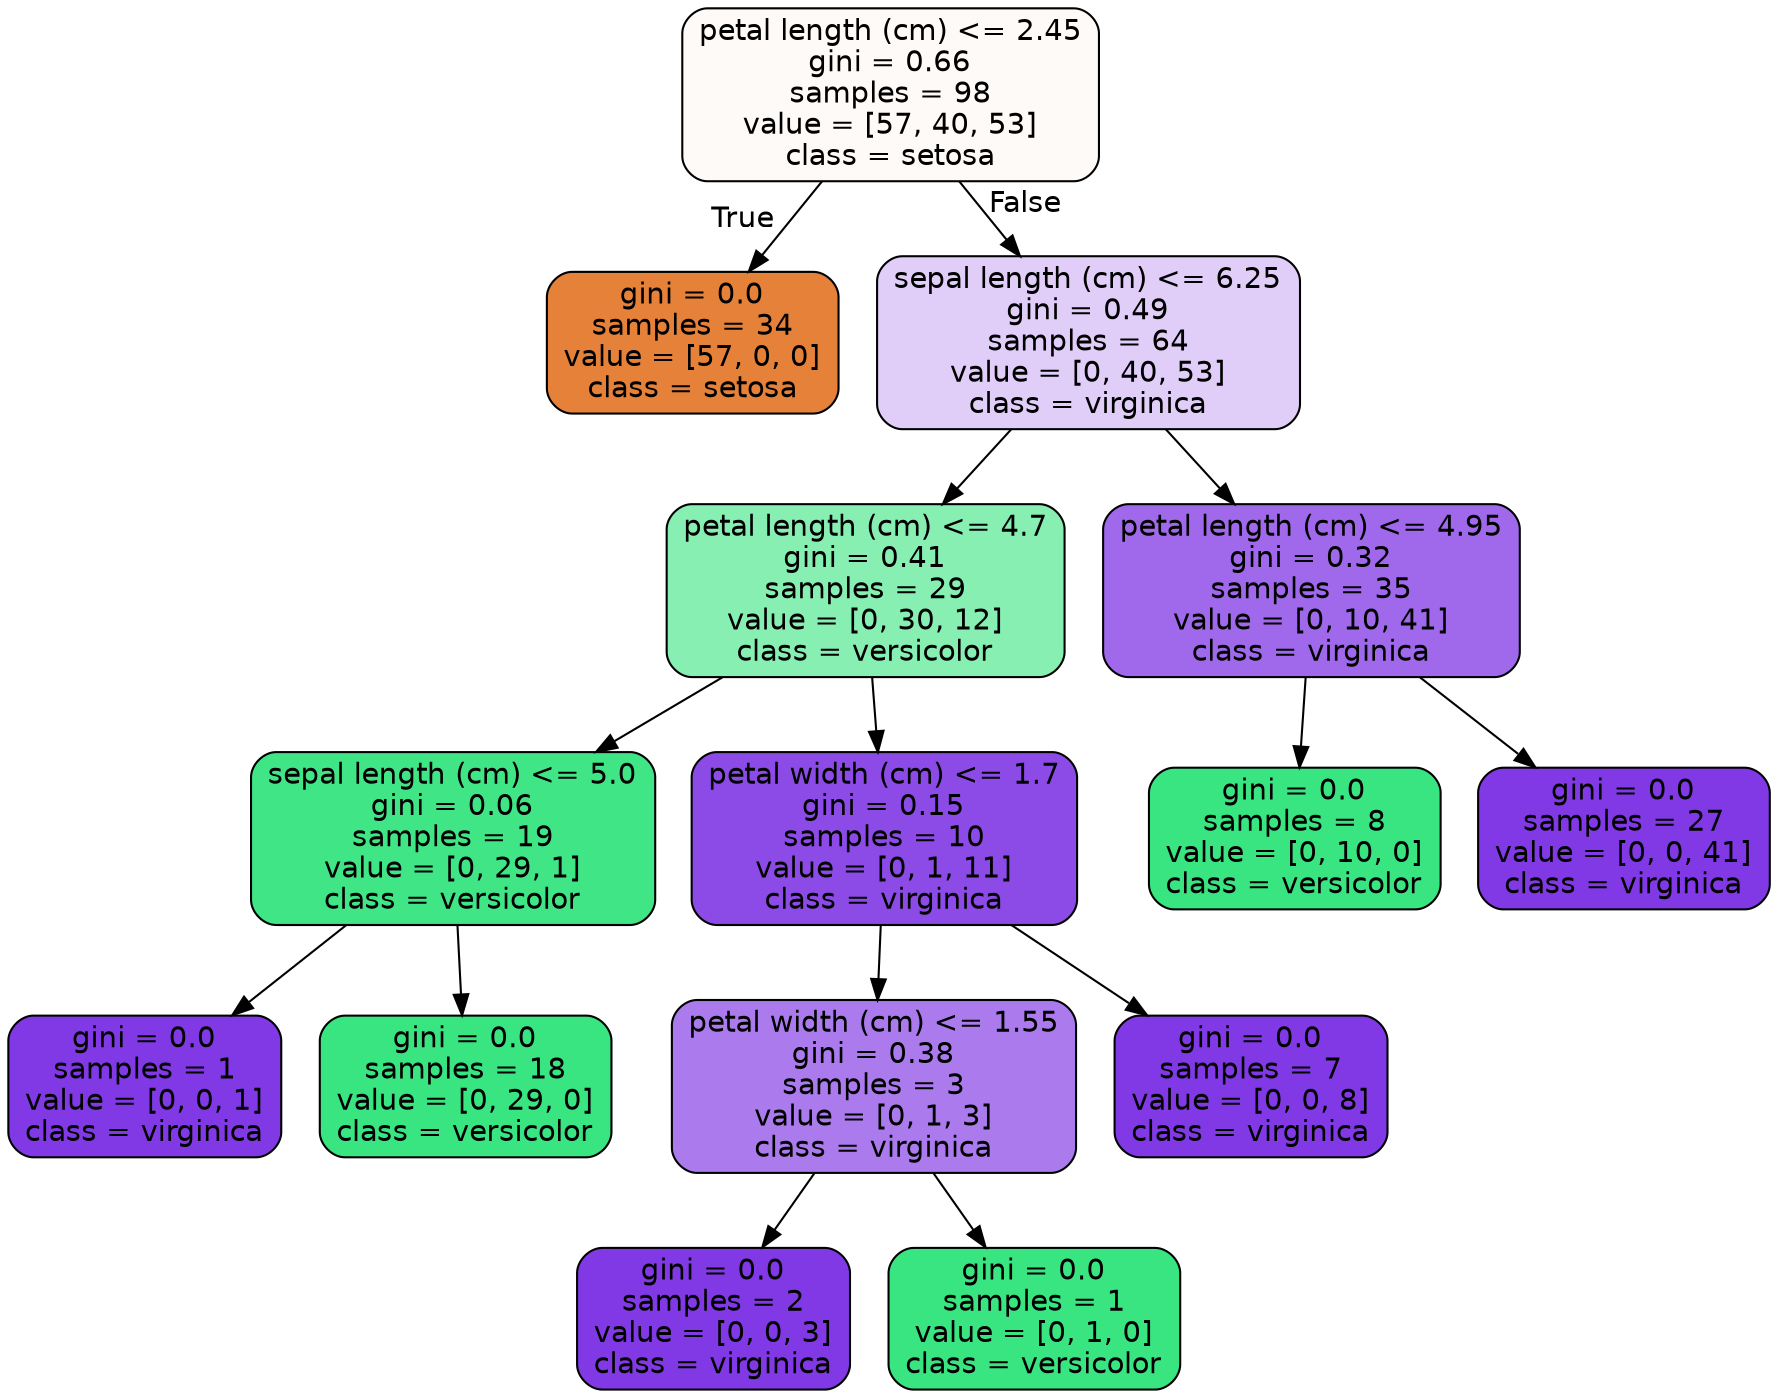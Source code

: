 digraph Tree {
node [shape=box, style="filled, rounded", color="black", fontname=helvetica] ;
edge [fontname=helvetica] ;
0 [label="petal length (cm) <= 2.45\ngini = 0.66\nsamples = 98\nvalue = [57, 40, 53]\nclass = setosa", fillcolor="#fefaf7"] ;
1 [label="gini = 0.0\nsamples = 34\nvalue = [57, 0, 0]\nclass = setosa", fillcolor="#e58139"] ;
0 -> 1 [labeldistance=2.5, labelangle=45, headlabel="True"] ;
2 [label="sepal length (cm) <= 6.25\ngini = 0.49\nsamples = 64\nvalue = [0, 40, 53]\nclass = virginica", fillcolor="#e0cef9"] ;
0 -> 2 [labeldistance=2.5, labelangle=-45, headlabel="False"] ;
3 [label="petal length (cm) <= 4.7\ngini = 0.41\nsamples = 29\nvalue = [0, 30, 12]\nclass = versicolor", fillcolor="#88efb3"] ;
2 -> 3 ;
4 [label="sepal length (cm) <= 5.0\ngini = 0.06\nsamples = 19\nvalue = [0, 29, 1]\nclass = versicolor", fillcolor="#40e685"] ;
3 -> 4 ;
5 [label="gini = 0.0\nsamples = 1\nvalue = [0, 0, 1]\nclass = virginica", fillcolor="#8139e5"] ;
4 -> 5 ;
6 [label="gini = 0.0\nsamples = 18\nvalue = [0, 29, 0]\nclass = versicolor", fillcolor="#39e581"] ;
4 -> 6 ;
7 [label="petal width (cm) <= 1.7\ngini = 0.15\nsamples = 10\nvalue = [0, 1, 11]\nclass = virginica", fillcolor="#8c4be7"] ;
3 -> 7 ;
8 [label="petal width (cm) <= 1.55\ngini = 0.38\nsamples = 3\nvalue = [0, 1, 3]\nclass = virginica", fillcolor="#ab7bee"] ;
7 -> 8 ;
9 [label="gini = 0.0\nsamples = 2\nvalue = [0, 0, 3]\nclass = virginica", fillcolor="#8139e5"] ;
8 -> 9 ;
10 [label="gini = 0.0\nsamples = 1\nvalue = [0, 1, 0]\nclass = versicolor", fillcolor="#39e581"] ;
8 -> 10 ;
11 [label="gini = 0.0\nsamples = 7\nvalue = [0, 0, 8]\nclass = virginica", fillcolor="#8139e5"] ;
7 -> 11 ;
12 [label="petal length (cm) <= 4.95\ngini = 0.32\nsamples = 35\nvalue = [0, 10, 41]\nclass = virginica", fillcolor="#a069eb"] ;
2 -> 12 ;
13 [label="gini = 0.0\nsamples = 8\nvalue = [0, 10, 0]\nclass = versicolor", fillcolor="#39e581"] ;
12 -> 13 ;
14 [label="gini = 0.0\nsamples = 27\nvalue = [0, 0, 41]\nclass = virginica", fillcolor="#8139e5"] ;
12 -> 14 ;
}